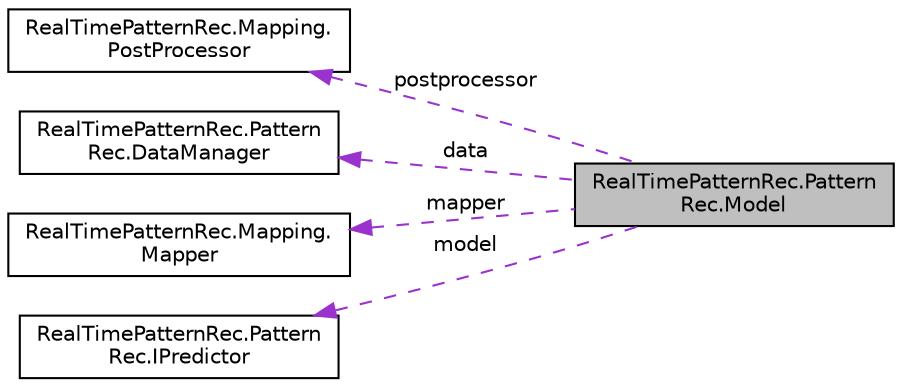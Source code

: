 digraph "RealTimePatternRec.PatternRec.Model"
{
 // LATEX_PDF_SIZE
  edge [fontname="Helvetica",fontsize="10",labelfontname="Helvetica",labelfontsize="10"];
  node [fontname="Helvetica",fontsize="10",shape=record];
  rankdir="LR";
  Node1 [label="RealTimePatternRec.Pattern\lRec.Model",height=0.2,width=0.4,color="black", fillcolor="grey75", style="filled", fontcolor="black",tooltip="class to hold all pattern recognition model information and capabilities"];
  Node2 -> Node1 [dir="back",color="darkorchid3",fontsize="10",style="dashed",label=" postprocessor" ,fontname="Helvetica"];
  Node2 [label="RealTimePatternRec.Mapping.\lPostProcessor",height=0.2,width=0.4,color="black", fillcolor="white", style="filled",URL="$class_real_time_pattern_rec_1_1_mapping_1_1_post_processor.html",tooltip="class to hold all post processing techniques"];
  Node3 -> Node1 [dir="back",color="darkorchid3",fontsize="10",style="dashed",label=" data" ,fontname="Helvetica"];
  Node3 [label="RealTimePatternRec.Pattern\lRec.DataManager",height=0.2,width=0.4,color="black", fillcolor="white", style="filled",URL="$class_real_time_pattern_rec_1_1_pattern_rec_1_1_data_manager.html",tooltip="class to hold all information from a data recording session"];
  Node4 -> Node1 [dir="back",color="darkorchid3",fontsize="10",style="dashed",label=" mapper" ,fontname="Helvetica"];
  Node4 [label="RealTimePatternRec.Mapping.\lMapper",height=0.2,width=0.4,color="black", fillcolor="white", style="filled",URL="$class_real_time_pattern_rec_1_1_mapping_1_1_mapper.html",tooltip="utilizes Scalers, Features, and Filters functions to create a pipeline mapping raw input signals to f..."];
  Node5 -> Node1 [dir="back",color="darkorchid3",fontsize="10",style="dashed",label=" model" ,fontname="Helvetica"];
  Node5 [label="RealTimePatternRec.Pattern\lRec.IPredictor",height=0.2,width=0.4,color="black", fillcolor="white", style="filled",URL="$interface_real_time_pattern_rec_1_1_pattern_rec_1_1_i_predictor.html",tooltip="Predictor interface to standardize implemented predictors"];
}
